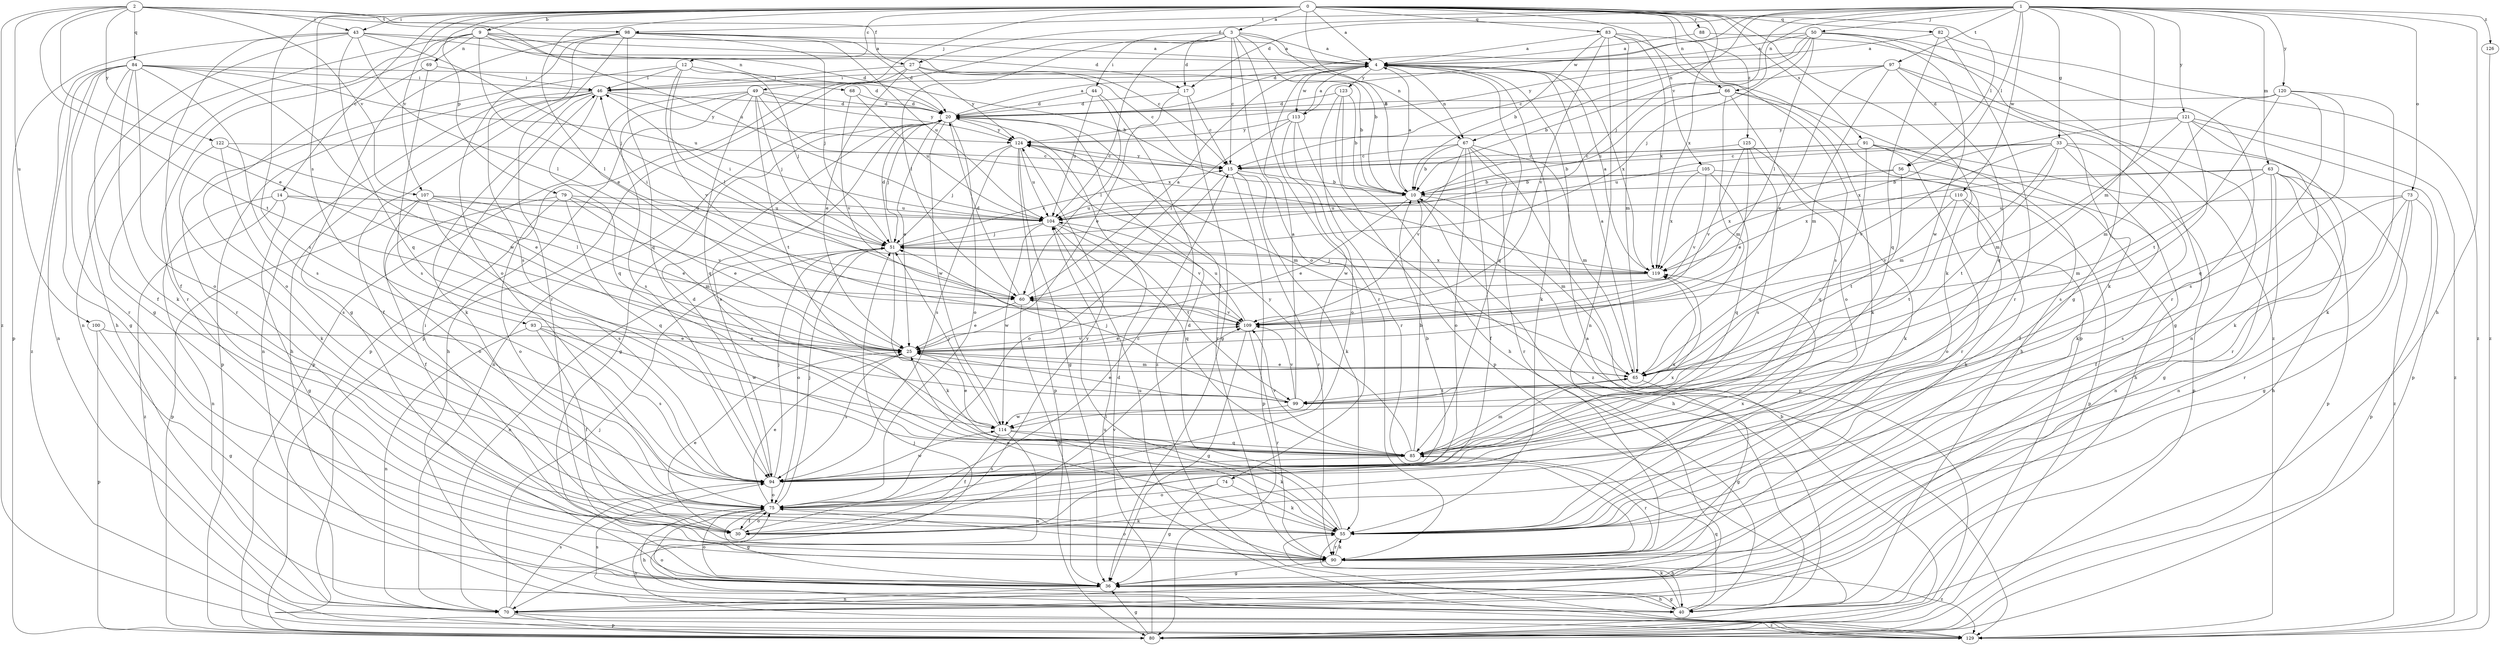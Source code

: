 strict digraph  {
0;
1;
2;
3;
4;
9;
10;
12;
14;
15;
17;
20;
25;
27;
30;
33;
36;
40;
43;
44;
46;
49;
50;
51;
55;
56;
60;
63;
65;
66;
67;
68;
69;
70;
73;
74;
75;
79;
80;
82;
83;
84;
85;
88;
90;
91;
93;
94;
97;
98;
99;
100;
104;
105;
107;
109;
110;
113;
114;
119;
120;
121;
122;
123;
124;
125;
126;
129;
0 -> 3  [label=a];
0 -> 4  [label=a];
0 -> 9  [label=b];
0 -> 10  [label=b];
0 -> 12  [label=c];
0 -> 14  [label=c];
0 -> 25  [label=e];
0 -> 43  [label=i];
0 -> 49  [label=j];
0 -> 55  [label=k];
0 -> 56  [label=l];
0 -> 66  [label=n];
0 -> 79  [label=p];
0 -> 82  [label=q];
0 -> 83  [label=q];
0 -> 88  [label=r];
0 -> 91  [label=s];
0 -> 93  [label=s];
0 -> 94  [label=s];
0 -> 105  [label=v];
0 -> 107  [label=v];
0 -> 119  [label=x];
0 -> 125  [label=z];
1 -> 17  [label=d];
1 -> 27  [label=f];
1 -> 33  [label=g];
1 -> 36  [label=g];
1 -> 40  [label=h];
1 -> 50  [label=j];
1 -> 51  [label=j];
1 -> 56  [label=l];
1 -> 63  [label=m];
1 -> 65  [label=m];
1 -> 66  [label=n];
1 -> 67  [label=n];
1 -> 73  [label=o];
1 -> 97  [label=t];
1 -> 98  [label=t];
1 -> 110  [label=w];
1 -> 113  [label=w];
1 -> 120  [label=y];
1 -> 121  [label=y];
1 -> 126  [label=z];
2 -> 25  [label=e];
2 -> 27  [label=f];
2 -> 43  [label=i];
2 -> 84  [label=q];
2 -> 98  [label=t];
2 -> 99  [label=t];
2 -> 100  [label=u];
2 -> 104  [label=u];
2 -> 107  [label=v];
2 -> 122  [label=y];
2 -> 129  [label=z];
3 -> 4  [label=a];
3 -> 10  [label=b];
3 -> 15  [label=c];
3 -> 17  [label=d];
3 -> 44  [label=i];
3 -> 60  [label=l];
3 -> 67  [label=n];
3 -> 74  [label=o];
3 -> 80  [label=p];
3 -> 90  [label=r];
3 -> 104  [label=u];
4 -> 46  [label=i];
4 -> 55  [label=k];
4 -> 67  [label=n];
4 -> 85  [label=q];
4 -> 113  [label=w];
4 -> 119  [label=x];
4 -> 123  [label=y];
9 -> 4  [label=a];
9 -> 17  [label=d];
9 -> 20  [label=d];
9 -> 36  [label=g];
9 -> 60  [label=l];
9 -> 68  [label=n];
9 -> 69  [label=n];
9 -> 70  [label=n];
9 -> 90  [label=r];
10 -> 4  [label=a];
10 -> 25  [label=e];
10 -> 40  [label=h];
10 -> 65  [label=m];
10 -> 104  [label=u];
12 -> 20  [label=d];
12 -> 46  [label=i];
12 -> 51  [label=j];
12 -> 60  [label=l];
12 -> 90  [label=r];
12 -> 109  [label=v];
14 -> 36  [label=g];
14 -> 60  [label=l];
14 -> 70  [label=n];
14 -> 104  [label=u];
14 -> 129  [label=z];
15 -> 10  [label=b];
15 -> 55  [label=k];
15 -> 75  [label=o];
15 -> 80  [label=p];
15 -> 90  [label=r];
15 -> 124  [label=y];
17 -> 15  [label=c];
17 -> 20  [label=d];
17 -> 25  [label=e];
17 -> 36  [label=g];
20 -> 4  [label=a];
20 -> 25  [label=e];
20 -> 36  [label=g];
20 -> 51  [label=j];
20 -> 70  [label=n];
20 -> 75  [label=o];
20 -> 90  [label=r];
20 -> 94  [label=s];
20 -> 114  [label=w];
20 -> 124  [label=y];
25 -> 65  [label=m];
25 -> 94  [label=s];
25 -> 109  [label=v];
27 -> 10  [label=b];
27 -> 15  [label=c];
27 -> 25  [label=e];
27 -> 46  [label=i];
27 -> 80  [label=p];
27 -> 124  [label=y];
30 -> 25  [label=e];
30 -> 75  [label=o];
30 -> 109  [label=v];
30 -> 124  [label=y];
33 -> 15  [label=c];
33 -> 30  [label=f];
33 -> 55  [label=k];
33 -> 65  [label=m];
33 -> 90  [label=r];
33 -> 99  [label=t];
33 -> 104  [label=u];
33 -> 109  [label=v];
36 -> 40  [label=h];
36 -> 70  [label=n];
36 -> 75  [label=o];
40 -> 4  [label=a];
40 -> 36  [label=g];
40 -> 55  [label=k];
40 -> 75  [label=o];
40 -> 85  [label=q];
40 -> 94  [label=s];
43 -> 4  [label=a];
43 -> 15  [label=c];
43 -> 30  [label=f];
43 -> 40  [label=h];
43 -> 51  [label=j];
43 -> 60  [label=l];
43 -> 80  [label=p];
43 -> 85  [label=q];
44 -> 20  [label=d];
44 -> 60  [label=l];
44 -> 104  [label=u];
44 -> 129  [label=z];
46 -> 20  [label=d];
46 -> 30  [label=f];
46 -> 40  [label=h];
46 -> 55  [label=k];
46 -> 70  [label=n];
46 -> 80  [label=p];
46 -> 85  [label=q];
46 -> 124  [label=y];
49 -> 20  [label=d];
49 -> 40  [label=h];
49 -> 51  [label=j];
49 -> 80  [label=p];
49 -> 85  [label=q];
49 -> 94  [label=s];
49 -> 99  [label=t];
49 -> 119  [label=x];
49 -> 124  [label=y];
50 -> 4  [label=a];
50 -> 15  [label=c];
50 -> 20  [label=d];
50 -> 51  [label=j];
50 -> 55  [label=k];
50 -> 60  [label=l];
50 -> 90  [label=r];
50 -> 114  [label=w];
50 -> 124  [label=y];
51 -> 15  [label=c];
51 -> 20  [label=d];
51 -> 46  [label=i];
51 -> 55  [label=k];
51 -> 70  [label=n];
51 -> 75  [label=o];
51 -> 119  [label=x];
55 -> 20  [label=d];
55 -> 25  [label=e];
55 -> 40  [label=h];
55 -> 60  [label=l];
55 -> 90  [label=r];
55 -> 119  [label=x];
56 -> 10  [label=b];
56 -> 70  [label=n];
56 -> 99  [label=t];
56 -> 119  [label=x];
60 -> 4  [label=a];
60 -> 20  [label=d];
60 -> 25  [label=e];
60 -> 36  [label=g];
60 -> 109  [label=v];
63 -> 10  [label=b];
63 -> 36  [label=g];
63 -> 40  [label=h];
63 -> 65  [label=m];
63 -> 70  [label=n];
63 -> 80  [label=p];
63 -> 119  [label=x];
63 -> 129  [label=z];
65 -> 4  [label=a];
65 -> 25  [label=e];
65 -> 36  [label=g];
65 -> 99  [label=t];
66 -> 20  [label=d];
66 -> 40  [label=h];
66 -> 55  [label=k];
66 -> 65  [label=m];
66 -> 75  [label=o];
66 -> 104  [label=u];
67 -> 10  [label=b];
67 -> 15  [label=c];
67 -> 30  [label=f];
67 -> 65  [label=m];
67 -> 75  [label=o];
67 -> 80  [label=p];
67 -> 90  [label=r];
67 -> 109  [label=v];
68 -> 20  [label=d];
68 -> 104  [label=u];
68 -> 109  [label=v];
69 -> 46  [label=i];
69 -> 75  [label=o];
69 -> 94  [label=s];
70 -> 51  [label=j];
70 -> 80  [label=p];
70 -> 94  [label=s];
70 -> 129  [label=z];
73 -> 30  [label=f];
73 -> 36  [label=g];
73 -> 80  [label=p];
73 -> 90  [label=r];
73 -> 94  [label=s];
73 -> 104  [label=u];
74 -> 36  [label=g];
74 -> 55  [label=k];
74 -> 75  [label=o];
75 -> 15  [label=c];
75 -> 25  [label=e];
75 -> 30  [label=f];
75 -> 36  [label=g];
75 -> 40  [label=h];
75 -> 51  [label=j];
75 -> 55  [label=k];
79 -> 25  [label=e];
79 -> 30  [label=f];
79 -> 65  [label=m];
79 -> 75  [label=o];
79 -> 85  [label=q];
79 -> 104  [label=u];
80 -> 10  [label=b];
80 -> 20  [label=d];
80 -> 36  [label=g];
82 -> 4  [label=a];
82 -> 85  [label=q];
82 -> 90  [label=r];
82 -> 129  [label=z];
83 -> 4  [label=a];
83 -> 10  [label=b];
83 -> 65  [label=m];
83 -> 70  [label=n];
83 -> 80  [label=p];
83 -> 94  [label=s];
83 -> 109  [label=v];
83 -> 119  [label=x];
84 -> 10  [label=b];
84 -> 30  [label=f];
84 -> 36  [label=g];
84 -> 46  [label=i];
84 -> 55  [label=k];
84 -> 70  [label=n];
84 -> 75  [label=o];
84 -> 90  [label=r];
84 -> 94  [label=s];
84 -> 104  [label=u];
84 -> 114  [label=w];
84 -> 129  [label=z];
85 -> 10  [label=b];
85 -> 65  [label=m];
85 -> 90  [label=r];
85 -> 94  [label=s];
85 -> 109  [label=v];
85 -> 119  [label=x];
85 -> 124  [label=y];
88 -> 4  [label=a];
88 -> 129  [label=z];
90 -> 36  [label=g];
90 -> 46  [label=i];
90 -> 55  [label=k];
90 -> 75  [label=o];
90 -> 104  [label=u];
90 -> 129  [label=z];
91 -> 10  [label=b];
91 -> 15  [label=c];
91 -> 40  [label=h];
91 -> 80  [label=p];
91 -> 85  [label=q];
91 -> 90  [label=r];
93 -> 25  [label=e];
93 -> 30  [label=f];
93 -> 70  [label=n];
93 -> 94  [label=s];
93 -> 114  [label=w];
94 -> 10  [label=b];
94 -> 20  [label=d];
94 -> 51  [label=j];
94 -> 75  [label=o];
94 -> 114  [label=w];
94 -> 119  [label=x];
97 -> 10  [label=b];
97 -> 25  [label=e];
97 -> 36  [label=g];
97 -> 46  [label=i];
97 -> 65  [label=m];
97 -> 70  [label=n];
97 -> 85  [label=q];
98 -> 4  [label=a];
98 -> 20  [label=d];
98 -> 36  [label=g];
98 -> 51  [label=j];
98 -> 75  [label=o];
98 -> 85  [label=q];
98 -> 90  [label=r];
98 -> 94  [label=s];
98 -> 104  [label=u];
99 -> 4  [label=a];
99 -> 25  [label=e];
99 -> 51  [label=j];
99 -> 109  [label=v];
99 -> 114  [label=w];
100 -> 25  [label=e];
100 -> 36  [label=g];
100 -> 80  [label=p];
104 -> 51  [label=j];
104 -> 85  [label=q];
104 -> 99  [label=t];
104 -> 109  [label=v];
104 -> 114  [label=w];
105 -> 10  [label=b];
105 -> 80  [label=p];
105 -> 85  [label=q];
105 -> 109  [label=v];
105 -> 119  [label=x];
107 -> 25  [label=e];
107 -> 75  [label=o];
107 -> 80  [label=p];
107 -> 94  [label=s];
107 -> 104  [label=u];
107 -> 109  [label=v];
109 -> 25  [label=e];
109 -> 36  [label=g];
109 -> 90  [label=r];
109 -> 104  [label=u];
110 -> 55  [label=k];
110 -> 75  [label=o];
110 -> 99  [label=t];
110 -> 104  [label=u];
110 -> 109  [label=v];
113 -> 4  [label=a];
113 -> 60  [label=l];
113 -> 75  [label=o];
113 -> 114  [label=w];
113 -> 124  [label=y];
113 -> 129  [label=z];
114 -> 25  [label=e];
114 -> 30  [label=f];
114 -> 51  [label=j];
114 -> 55  [label=k];
114 -> 70  [label=n];
114 -> 85  [label=q];
119 -> 4  [label=a];
119 -> 46  [label=i];
119 -> 51  [label=j];
119 -> 60  [label=l];
120 -> 20  [label=d];
120 -> 55  [label=k];
120 -> 65  [label=m];
120 -> 85  [label=q];
120 -> 94  [label=s];
120 -> 99  [label=t];
121 -> 55  [label=k];
121 -> 65  [label=m];
121 -> 80  [label=p];
121 -> 94  [label=s];
121 -> 119  [label=x];
121 -> 124  [label=y];
121 -> 129  [label=z];
122 -> 15  [label=c];
122 -> 25  [label=e];
122 -> 55  [label=k];
122 -> 94  [label=s];
123 -> 10  [label=b];
123 -> 20  [label=d];
123 -> 40  [label=h];
123 -> 80  [label=p];
123 -> 90  [label=r];
124 -> 15  [label=c];
124 -> 36  [label=g];
124 -> 51  [label=j];
124 -> 65  [label=m];
124 -> 80  [label=p];
124 -> 94  [label=s];
124 -> 104  [label=u];
125 -> 15  [label=c];
125 -> 25  [label=e];
125 -> 55  [label=k];
125 -> 94  [label=s];
125 -> 109  [label=v];
126 -> 129  [label=z];
129 -> 51  [label=j];
129 -> 75  [label=o];
129 -> 104  [label=u];
}
